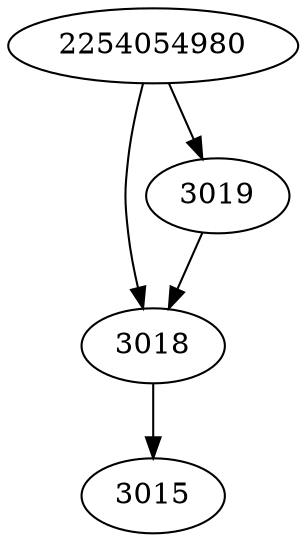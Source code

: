 strict digraph  {
3018;
3019;
2254054980;
3015;
3018 -> 3015;
3019 -> 3018;
2254054980 -> 3018;
2254054980 -> 3019;
}
